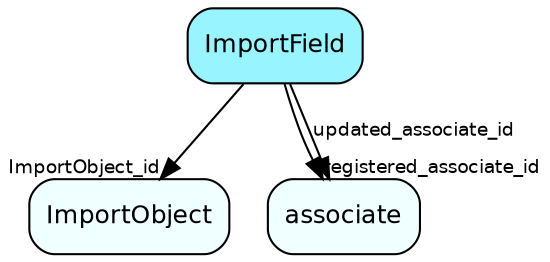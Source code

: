 digraph ImportField  {
node [shape = box style="rounded, filled" fontname = "Helvetica" fontsize = "12" ]
edge [fontname = "Helvetica" fontsize = "9"]

ImportField[fillcolor = "cadetblue1"]
ImportObject[fillcolor = "azure1"]
associate[fillcolor = "azure1"]
ImportField -> ImportObject [headlabel = "ImportObject_id"]
ImportField -> associate [headlabel = "registered_associate_id"]
ImportField -> associate [label = "updated_associate_id"]
}
